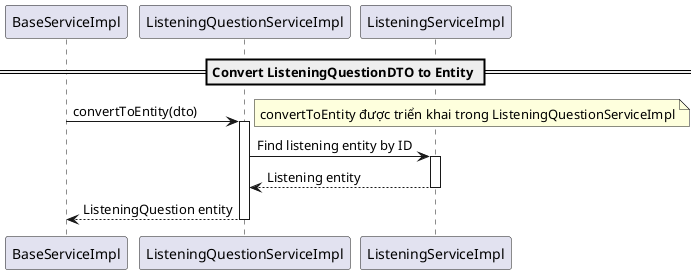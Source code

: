 @startuml ConvertToEntity

participant "BaseServiceImpl" as BSI
participant "ListeningQuestionServiceImpl" as LQS
participant "ListeningServiceImpl" as LS

== Convert ListeningQuestionDTO to Entity ==
BSI -> LQS: convertToEntity(dto)
note right: convertToEntity được triển khai trong ListeningQuestionServiceImpl
activate LQS

LQS -> LS: Find listening entity by ID
activate LS
LS --> LQS: Listening entity
deactivate LS

LQS --> BSI: ListeningQuestion entity
deactivate LQS

@enduml
